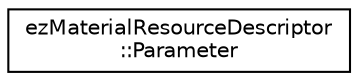 digraph "Graphical Class Hierarchy"
{
 // LATEX_PDF_SIZE
  edge [fontname="Helvetica",fontsize="10",labelfontname="Helvetica",labelfontsize="10"];
  node [fontname="Helvetica",fontsize="10",shape=record];
  rankdir="LR";
  Node0 [label="ezMaterialResourceDescriptor\l::Parameter",height=0.2,width=0.4,color="black", fillcolor="white", style="filled",URL="$d0/d81/structez_material_resource_descriptor_1_1_parameter.htm",tooltip=" "];
}
